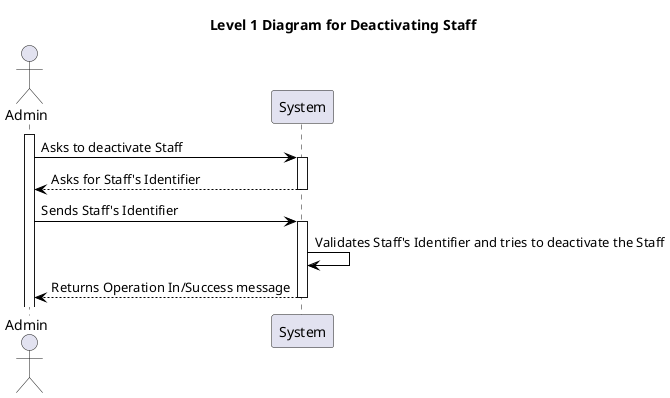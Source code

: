 @startuml level_1

title Level 1 Diagram for Deactivating Staff

hide empty members

skinparam class {
    BackgroundColor<<valueObject>> #D6EAF8
    BackgroundColor<<root>> #FDEBD0
    BackgroundColor<<service>> #D1F2EB
    BackgroundColor #FEF9E7
    ArrowColor Black
}

skinparam package {
    BackgroundColor #EBF5FB
}

actor Admin as A

activate A
A -> System: Asks to deactivate Staff
activate System
System --> A: Asks for Staff's Identifier
deactivate System
A -> System: Sends Staff's Identifier
activate System
System -> System: Validates Staff's Identifier and tries to deactivate the Staff
System --> A: Returns Operation In/Success message
deactivate System

@enduml